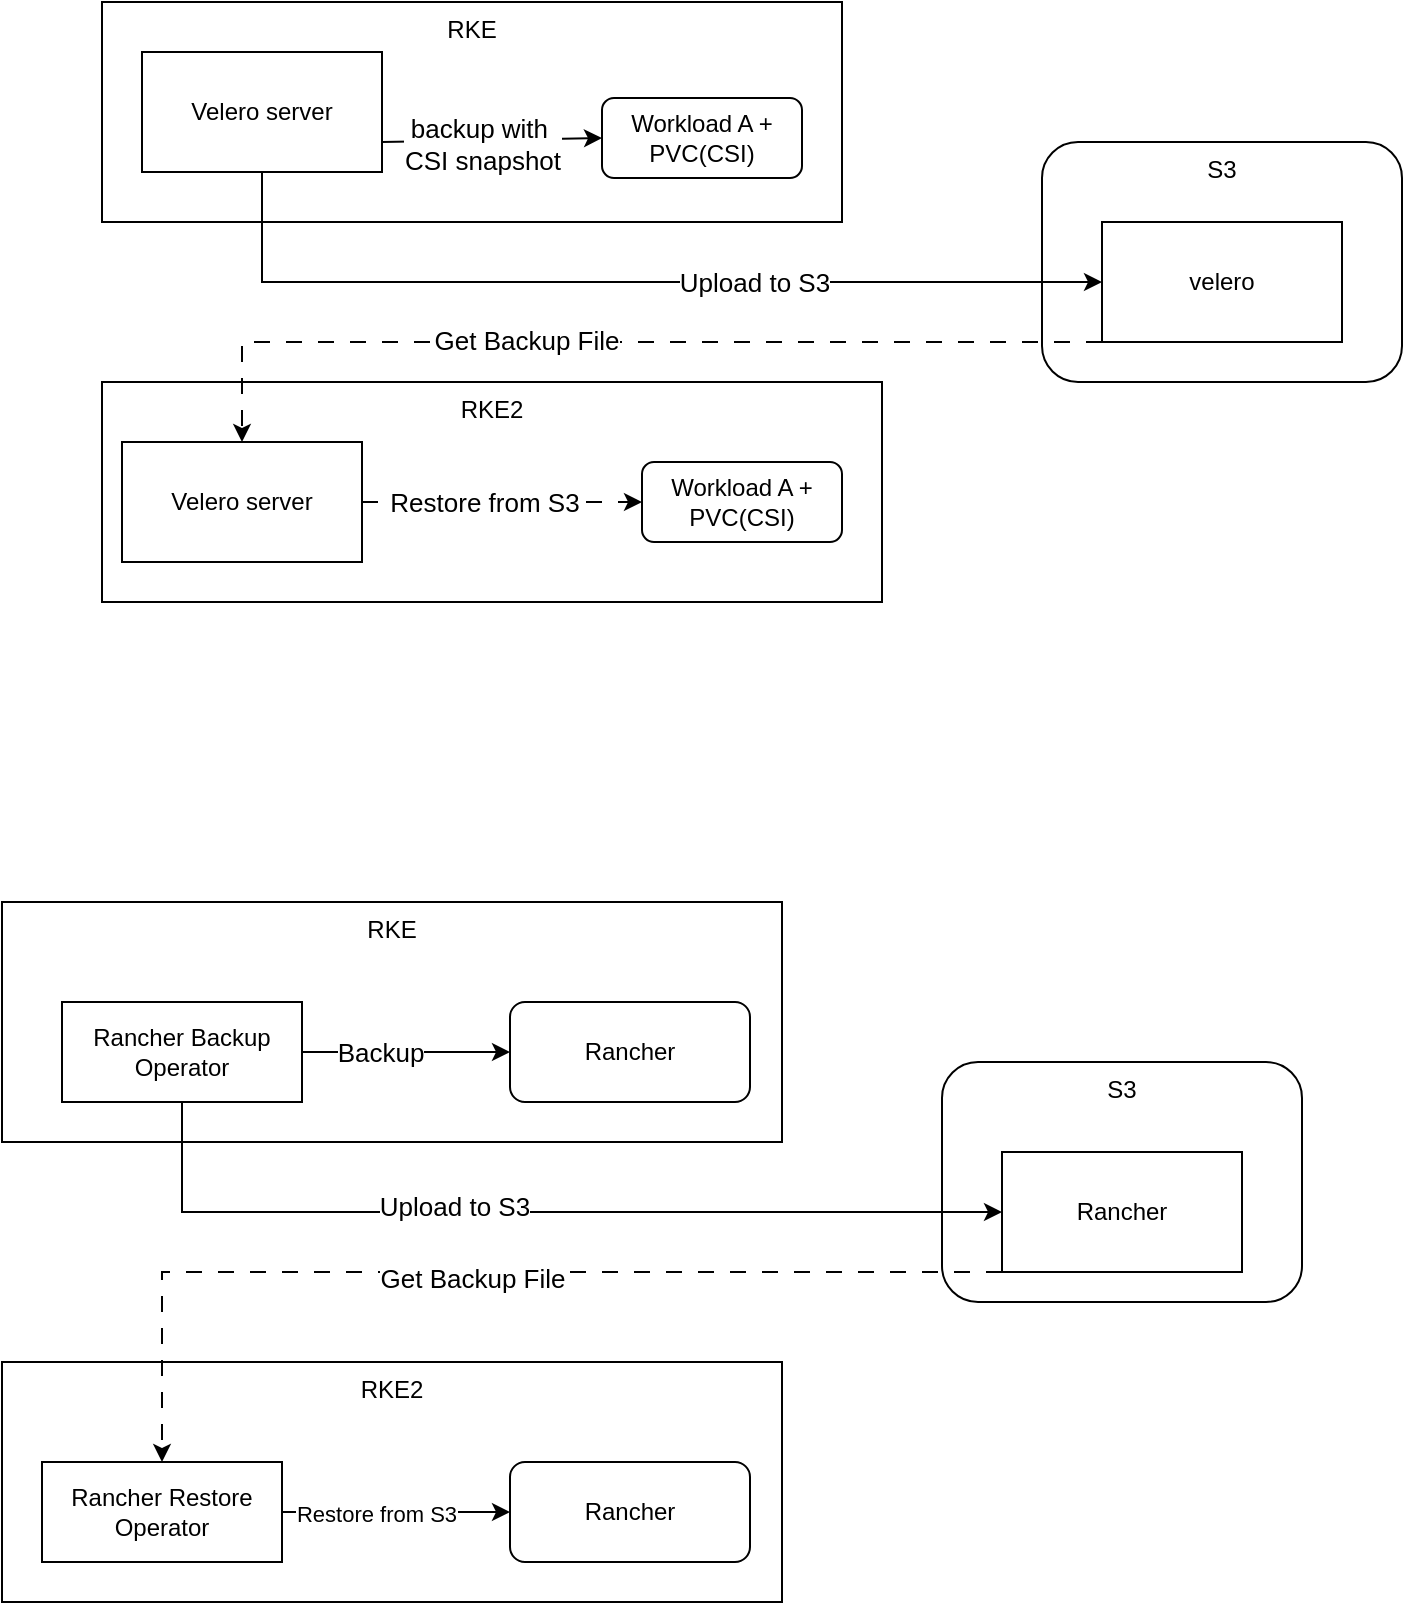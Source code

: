 <mxfile version="24.7.17">
  <diagram name="第 1 页" id="11_y3HcGp97wvjAQtWAv">
    <mxGraphModel dx="1434" dy="802" grid="1" gridSize="10" guides="1" tooltips="1" connect="1" arrows="1" fold="1" page="1" pageScale="1" pageWidth="827" pageHeight="1169" math="0" shadow="0">
      <root>
        <mxCell id="0" />
        <mxCell id="1" parent="0" />
        <mxCell id="YhDbZ6NQo_gSV78-wYTo-1" value="RKE" style="rounded=0;whiteSpace=wrap;html=1;verticalAlign=top;" parent="1" vertex="1">
          <mxGeometry x="90" y="160" width="370" height="110" as="geometry" />
        </mxCell>
        <mxCell id="YhDbZ6NQo_gSV78-wYTo-2" value="RKE2" style="rounded=0;whiteSpace=wrap;html=1;verticalAlign=top;" parent="1" vertex="1">
          <mxGeometry x="90" y="350" width="390" height="110" as="geometry" />
        </mxCell>
        <mxCell id="YhDbZ6NQo_gSV78-wYTo-4" value="S3" style="rounded=1;whiteSpace=wrap;html=1;verticalAlign=top;" parent="1" vertex="1">
          <mxGeometry x="560" y="230" width="180" height="120" as="geometry" />
        </mxCell>
        <mxCell id="YhDbZ6NQo_gSV78-wYTo-8" value="velero" style="rounded=0;whiteSpace=wrap;html=1;" parent="1" vertex="1">
          <mxGeometry x="590" y="270" width="120" height="60" as="geometry" />
        </mxCell>
        <mxCell id="YhDbZ6NQo_gSV78-wYTo-10" value="Velero server" style="rounded=0;whiteSpace=wrap;html=1;" parent="1" vertex="1">
          <mxGeometry x="110" y="185" width="120" height="60" as="geometry" />
        </mxCell>
        <mxCell id="YhDbZ6NQo_gSV78-wYTo-11" value="Workload A + PVC(CSI)" style="rounded=1;whiteSpace=wrap;html=1;" parent="1" vertex="1">
          <mxGeometry x="340" y="208" width="100" height="40" as="geometry" />
        </mxCell>
        <mxCell id="YhDbZ6NQo_gSV78-wYTo-12" value="Workload A + PVC(CSI)" style="rounded=1;whiteSpace=wrap;html=1;" parent="1" vertex="1">
          <mxGeometry x="360" y="390" width="100" height="40" as="geometry" />
        </mxCell>
        <mxCell id="YhDbZ6NQo_gSV78-wYTo-13" value="" style="endArrow=classic;html=1;rounded=0;exitX=1;exitY=0.75;exitDx=0;exitDy=0;entryX=0;entryY=0.5;entryDx=0;entryDy=0;" parent="1" source="YhDbZ6NQo_gSV78-wYTo-10" target="YhDbZ6NQo_gSV78-wYTo-11" edge="1">
          <mxGeometry width="50" height="50" relative="1" as="geometry">
            <mxPoint x="200" y="230" as="sourcePoint" />
            <mxPoint x="250" y="180" as="targetPoint" />
          </mxGeometry>
        </mxCell>
        <mxCell id="YhDbZ6NQo_gSV78-wYTo-18" value="backup with&amp;nbsp;&lt;div&gt;CSI snapshot&lt;/div&gt;" style="edgeLabel;html=1;align=center;verticalAlign=middle;resizable=0;points=[];fontSize=13;" parent="YhDbZ6NQo_gSV78-wYTo-13" vertex="1" connectable="0">
          <mxGeometry x="-0.218" y="-1" relative="1" as="geometry">
            <mxPoint x="7" y="1" as="offset" />
          </mxGeometry>
        </mxCell>
        <mxCell id="YhDbZ6NQo_gSV78-wYTo-14" value="" style="endArrow=classic;html=1;rounded=0;exitX=0.5;exitY=1;exitDx=0;exitDy=0;entryX=0;entryY=0.5;entryDx=0;entryDy=0;" parent="1" source="YhDbZ6NQo_gSV78-wYTo-10" target="YhDbZ6NQo_gSV78-wYTo-8" edge="1">
          <mxGeometry width="50" height="50" relative="1" as="geometry">
            <mxPoint x="330" y="360" as="sourcePoint" />
            <mxPoint x="380" y="310" as="targetPoint" />
            <Array as="points">
              <mxPoint x="170" y="300" />
            </Array>
          </mxGeometry>
        </mxCell>
        <mxCell id="YhDbZ6NQo_gSV78-wYTo-15" value="Upload to S3" style="edgeLabel;html=1;align=center;verticalAlign=middle;resizable=0;points=[];fontSize=13;" parent="YhDbZ6NQo_gSV78-wYTo-14" vertex="1" connectable="0">
          <mxGeometry x="0.169" relative="1" as="geometry">
            <mxPoint x="23" as="offset" />
          </mxGeometry>
        </mxCell>
        <mxCell id="YhDbZ6NQo_gSV78-wYTo-17" value="" style="endArrow=classic;html=1;rounded=0;exitX=1;exitY=0.5;exitDx=0;exitDy=0;entryX=0;entryY=0.5;entryDx=0;entryDy=0;dashed=1;dashPattern=8 8;" parent="1" source="YhDbZ6NQo_gSV78-wYTo-25" target="YhDbZ6NQo_gSV78-wYTo-12" edge="1">
          <mxGeometry width="50" height="50" relative="1" as="geometry">
            <mxPoint x="350" y="540" as="sourcePoint" />
            <mxPoint x="400" y="490" as="targetPoint" />
          </mxGeometry>
        </mxCell>
        <mxCell id="YhDbZ6NQo_gSV78-wYTo-20" value="Restore from S3" style="edgeLabel;html=1;align=center;verticalAlign=middle;resizable=0;points=[];fontSize=13;" parent="YhDbZ6NQo_gSV78-wYTo-17" vertex="1" connectable="0">
          <mxGeometry x="0.096" y="-3" relative="1" as="geometry">
            <mxPoint x="-16" y="-3" as="offset" />
          </mxGeometry>
        </mxCell>
        <mxCell id="YhDbZ6NQo_gSV78-wYTo-25" value="Velero server" style="rounded=0;whiteSpace=wrap;html=1;" parent="1" vertex="1">
          <mxGeometry x="100" y="380" width="120" height="60" as="geometry" />
        </mxCell>
        <mxCell id="7GHi1thPp4iyyGug7cfU-1" value="" style="endArrow=classic;html=1;rounded=0;exitX=0;exitY=1;exitDx=0;exitDy=0;entryX=0.5;entryY=0;entryDx=0;entryDy=0;dashed=1;dashPattern=8 8;" parent="1" source="YhDbZ6NQo_gSV78-wYTo-8" target="YhDbZ6NQo_gSV78-wYTo-25" edge="1">
          <mxGeometry width="50" height="50" relative="1" as="geometry">
            <mxPoint x="70" y="330" as="sourcePoint" />
            <mxPoint x="120" y="280" as="targetPoint" />
            <Array as="points">
              <mxPoint x="160" y="330" />
            </Array>
          </mxGeometry>
        </mxCell>
        <mxCell id="7GHi1thPp4iyyGug7cfU-2" value="Get Backup File" style="edgeLabel;html=1;align=center;verticalAlign=middle;resizable=0;points=[];fontSize=13;" parent="7GHi1thPp4iyyGug7cfU-1" vertex="1" connectable="0">
          <mxGeometry x="0.2" y="-1" relative="1" as="geometry">
            <mxPoint as="offset" />
          </mxGeometry>
        </mxCell>
        <mxCell id="vAHfwT_q1JAHVMu2tNKk-1" value="RKE" style="rounded=0;whiteSpace=wrap;html=1;verticalAlign=top;" vertex="1" parent="1">
          <mxGeometry x="40" y="610" width="390" height="120" as="geometry" />
        </mxCell>
        <mxCell id="vAHfwT_q1JAHVMu2tNKk-2" value="Rancher" style="rounded=1;whiteSpace=wrap;html=1;" vertex="1" parent="1">
          <mxGeometry x="294" y="660" width="120" height="50" as="geometry" />
        </mxCell>
        <mxCell id="vAHfwT_q1JAHVMu2tNKk-3" value="Rancher Backup Operator" style="rounded=0;whiteSpace=wrap;html=1;" vertex="1" parent="1">
          <mxGeometry x="70" y="660" width="120" height="50" as="geometry" />
        </mxCell>
        <mxCell id="vAHfwT_q1JAHVMu2tNKk-4" value="S3" style="rounded=1;whiteSpace=wrap;html=1;verticalAlign=top;" vertex="1" parent="1">
          <mxGeometry x="510" y="690" width="180" height="120" as="geometry" />
        </mxCell>
        <mxCell id="vAHfwT_q1JAHVMu2tNKk-5" value="Rancher" style="rounded=0;whiteSpace=wrap;html=1;" vertex="1" parent="1">
          <mxGeometry x="540" y="735" width="120" height="60" as="geometry" />
        </mxCell>
        <mxCell id="vAHfwT_q1JAHVMu2tNKk-6" value="" style="endArrow=classic;html=1;rounded=0;exitX=1;exitY=0.5;exitDx=0;exitDy=0;entryX=0;entryY=0.5;entryDx=0;entryDy=0;" edge="1" parent="1" source="vAHfwT_q1JAHVMu2tNKk-3" target="vAHfwT_q1JAHVMu2tNKk-2">
          <mxGeometry width="50" height="50" relative="1" as="geometry">
            <mxPoint x="260" y="660" as="sourcePoint" />
            <mxPoint x="310" y="610" as="targetPoint" />
          </mxGeometry>
        </mxCell>
        <mxCell id="vAHfwT_q1JAHVMu2tNKk-7" value="Backup" style="edgeLabel;html=1;align=center;verticalAlign=middle;resizable=0;points=[];fontSize=13;" vertex="1" connectable="0" parent="vAHfwT_q1JAHVMu2tNKk-6">
          <mxGeometry x="-0.405" y="3" relative="1" as="geometry">
            <mxPoint x="8" y="3" as="offset" />
          </mxGeometry>
        </mxCell>
        <mxCell id="vAHfwT_q1JAHVMu2tNKk-8" value="" style="endArrow=classic;html=1;rounded=0;exitX=0.5;exitY=1;exitDx=0;exitDy=0;" edge="1" parent="1" source="vAHfwT_q1JAHVMu2tNKk-3" target="vAHfwT_q1JAHVMu2tNKk-5">
          <mxGeometry width="50" height="50" relative="1" as="geometry">
            <mxPoint x="240" y="840" as="sourcePoint" />
            <mxPoint x="290" y="790" as="targetPoint" />
            <Array as="points">
              <mxPoint x="130" y="765" />
            </Array>
          </mxGeometry>
        </mxCell>
        <mxCell id="vAHfwT_q1JAHVMu2tNKk-9" value="Upload to S3" style="edgeLabel;html=1;align=center;verticalAlign=middle;resizable=0;points=[];fontSize=13;" vertex="1" connectable="0" parent="vAHfwT_q1JAHVMu2tNKk-8">
          <mxGeometry x="-0.178" y="3" relative="1" as="geometry">
            <mxPoint as="offset" />
          </mxGeometry>
        </mxCell>
        <mxCell id="vAHfwT_q1JAHVMu2tNKk-10" value="RKE2" style="rounded=0;whiteSpace=wrap;html=1;verticalAlign=top;" vertex="1" parent="1">
          <mxGeometry x="40" y="840" width="390" height="120" as="geometry" />
        </mxCell>
        <mxCell id="vAHfwT_q1JAHVMu2tNKk-11" value="Rancher Restore Operator" style="rounded=0;whiteSpace=wrap;html=1;" vertex="1" parent="1">
          <mxGeometry x="60" y="890" width="120" height="50" as="geometry" />
        </mxCell>
        <mxCell id="vAHfwT_q1JAHVMu2tNKk-12" value="Rancher" style="rounded=1;whiteSpace=wrap;html=1;" vertex="1" parent="1">
          <mxGeometry x="294" y="890" width="120" height="50" as="geometry" />
        </mxCell>
        <mxCell id="vAHfwT_q1JAHVMu2tNKk-13" value="" style="endArrow=classic;html=1;rounded=0;exitX=0;exitY=1;exitDx=0;exitDy=0;entryX=0.5;entryY=0;entryDx=0;entryDy=0;dashed=1;dashPattern=8 8;" edge="1" parent="1" source="vAHfwT_q1JAHVMu2tNKk-5" target="vAHfwT_q1JAHVMu2tNKk-11">
          <mxGeometry width="50" height="50" relative="1" as="geometry">
            <mxPoint x="350" y="800" as="sourcePoint" />
            <mxPoint x="400" y="750" as="targetPoint" />
            <Array as="points">
              <mxPoint x="120" y="795" />
            </Array>
          </mxGeometry>
        </mxCell>
        <mxCell id="vAHfwT_q1JAHVMu2tNKk-14" value="Get Backup File" style="edgeLabel;html=1;align=center;verticalAlign=middle;resizable=0;points=[];fontSize=13;" vertex="1" connectable="0" parent="vAHfwT_q1JAHVMu2tNKk-13">
          <mxGeometry x="0.03" y="3" relative="1" as="geometry">
            <mxPoint as="offset" />
          </mxGeometry>
        </mxCell>
        <mxCell id="vAHfwT_q1JAHVMu2tNKk-15" value="" style="endArrow=classic;html=1;rounded=0;exitX=1;exitY=0.5;exitDx=0;exitDy=0;entryX=0;entryY=0.5;entryDx=0;entryDy=0;" edge="1" parent="1" source="vAHfwT_q1JAHVMu2tNKk-11" target="vAHfwT_q1JAHVMu2tNKk-12">
          <mxGeometry width="50" height="50" relative="1" as="geometry">
            <mxPoint x="250" y="940" as="sourcePoint" />
            <mxPoint x="300" y="890" as="targetPoint" />
          </mxGeometry>
        </mxCell>
        <mxCell id="vAHfwT_q1JAHVMu2tNKk-16" value="Restore from S3" style="edgeLabel;html=1;align=center;verticalAlign=middle;resizable=0;points=[];" vertex="1" connectable="0" parent="vAHfwT_q1JAHVMu2tNKk-15">
          <mxGeometry x="-0.353" y="-1" relative="1" as="geometry">
            <mxPoint x="10" as="offset" />
          </mxGeometry>
        </mxCell>
      </root>
    </mxGraphModel>
  </diagram>
</mxfile>
